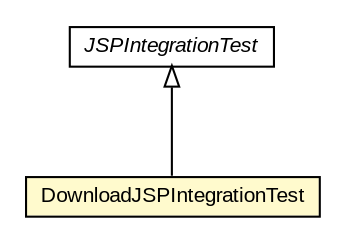 #!/usr/local/bin/dot
#
# Class diagram 
# Generated by UMLGraph version R5_6-24-gf6e263 (http://www.umlgraph.org/)
#

digraph G {
	edge [fontname="arial",fontsize=10,labelfontname="arial",labelfontsize=10];
	node [fontname="arial",fontsize=10,shape=plaintext];
	nodesep=0.25;
	ranksep=0.5;
	// nl.mineleni.cbsviewer.jsp.JSPIntegrationTest
	c784 [label=<<table title="nl.mineleni.cbsviewer.jsp.JSPIntegrationTest" border="0" cellborder="1" cellspacing="0" cellpadding="2" port="p" href="./JSPIntegrationTest.html">
		<tr><td><table border="0" cellspacing="0" cellpadding="1">
<tr><td align="center" balign="center"><font face="arial italic"> JSPIntegrationTest </font></td></tr>
		</table></td></tr>
		</table>>, URL="./JSPIntegrationTest.html", fontname="arial", fontcolor="black", fontsize=10.0];
	// nl.mineleni.cbsviewer.jsp.DownloadJSPIntegrationTest
	c787 [label=<<table title="nl.mineleni.cbsviewer.jsp.DownloadJSPIntegrationTest" border="0" cellborder="1" cellspacing="0" cellpadding="2" port="p" bgcolor="lemonChiffon" href="./DownloadJSPIntegrationTest.html">
		<tr><td><table border="0" cellspacing="0" cellpadding="1">
<tr><td align="center" balign="center"> DownloadJSPIntegrationTest </td></tr>
		</table></td></tr>
		</table>>, URL="./DownloadJSPIntegrationTest.html", fontname="arial", fontcolor="black", fontsize=10.0];
	//nl.mineleni.cbsviewer.jsp.DownloadJSPIntegrationTest extends nl.mineleni.cbsviewer.jsp.JSPIntegrationTest
	c784:p -> c787:p [dir=back,arrowtail=empty];
}

